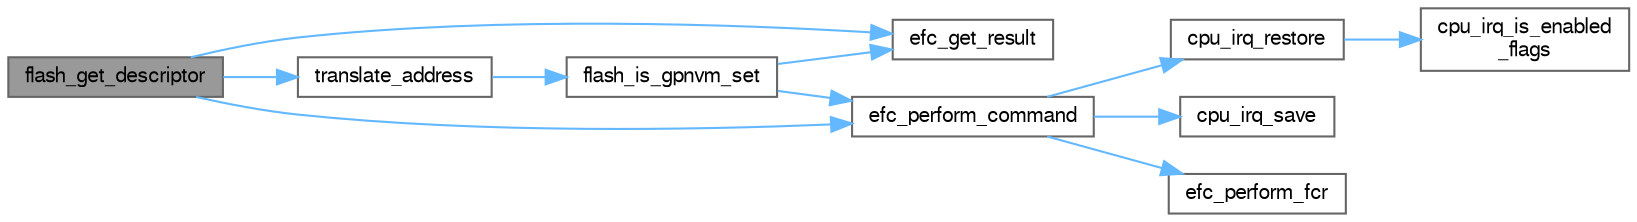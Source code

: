 digraph "flash_get_descriptor"
{
 // LATEX_PDF_SIZE
  bgcolor="transparent";
  edge [fontname=FreeSans,fontsize=10,labelfontname=FreeSans,labelfontsize=10];
  node [fontname=FreeSans,fontsize=10,shape=box,height=0.2,width=0.4];
  rankdir="LR";
  Node1 [label="flash_get_descriptor",height=0.2,width=0.4,color="gray40", fillcolor="grey60", style="filled", fontcolor="black",tooltip="Get flash descriptor."];
  Node1 -> Node2 [color="steelblue1",style="solid"];
  Node2 [label="efc_get_result",height=0.2,width=0.4,color="grey40", fillcolor="white", style="filled",URL="$group__sam__drivers__efc__group.html#ga9d1b951eb5f4d3f280d25fa6ad01ff4c",tooltip="Get the result of the last executed command."];
  Node1 -> Node3 [color="steelblue1",style="solid"];
  Node3 [label="efc_perform_command",height=0.2,width=0.4,color="grey40", fillcolor="white", style="filled",URL="$group__sam__drivers__efc__group.html#ga48f3f38debde0c03c936f777aef6cc2e",tooltip="Perform the given command and wait until its completion (or an error)."];
  Node3 -> Node4 [color="steelblue1",style="solid"];
  Node4 [label="cpu_irq_restore",height=0.2,width=0.4,color="grey40", fillcolor="white", style="filled",URL="$group__interrupt__group.html#ga428178bc346431936fddf52ad1ebd6fa",tooltip="Restore global interrupt flags."];
  Node4 -> Node5 [color="steelblue1",style="solid"];
  Node5 [label="cpu_irq_is_enabled\l_flags",height=0.2,width=0.4,color="grey40", fillcolor="white", style="filled",URL="$group__interrupt__group.html#ga4dffd77dae2b3b3c5bce2612db656e48",tooltip="Check if interrupts are globally enabled in supplied flags."];
  Node3 -> Node6 [color="steelblue1",style="solid"];
  Node6 [label="cpu_irq_save",height=0.2,width=0.4,color="grey40", fillcolor="white", style="filled",URL="$group__interrupt__group.html#ga5992cb015c55a0f4ed563e66a8793771",tooltip="Get and clear the global interrupt flags."];
  Node3 -> Node7 [color="steelblue1",style="solid"];
  Node7 [label="efc_perform_fcr",height=0.2,width=0.4,color="grey40", fillcolor="white", style="filled",URL="$group__sam__drivers__efc__group.html#gab1eca9d39607dadbaa19e33b0dd6097c",tooltip="Perform command."];
  Node1 -> Node8 [color="steelblue1",style="solid"];
  Node8 [label="translate_address",height=0.2,width=0.4,color="grey40", fillcolor="white", style="filled",URL="$group__sam__services__flash__efc__group.html#ga01b9af7beb63eff8c6074294928c96ba",tooltip="Translate the given flash address to page and offset values."];
  Node8 -> Node9 [color="steelblue1",style="solid"];
  Node9 [label="flash_is_gpnvm_set",height=0.2,width=0.4,color="grey40", fillcolor="white", style="filled",URL="$group__sam__services__flash__efc__group.html#gad38e5d6ab823006834087ee095d88f93",tooltip="Check if the given GPNVM bit is set or not."];
  Node9 -> Node2 [color="steelblue1",style="solid"];
  Node9 -> Node3 [color="steelblue1",style="solid"];
}
